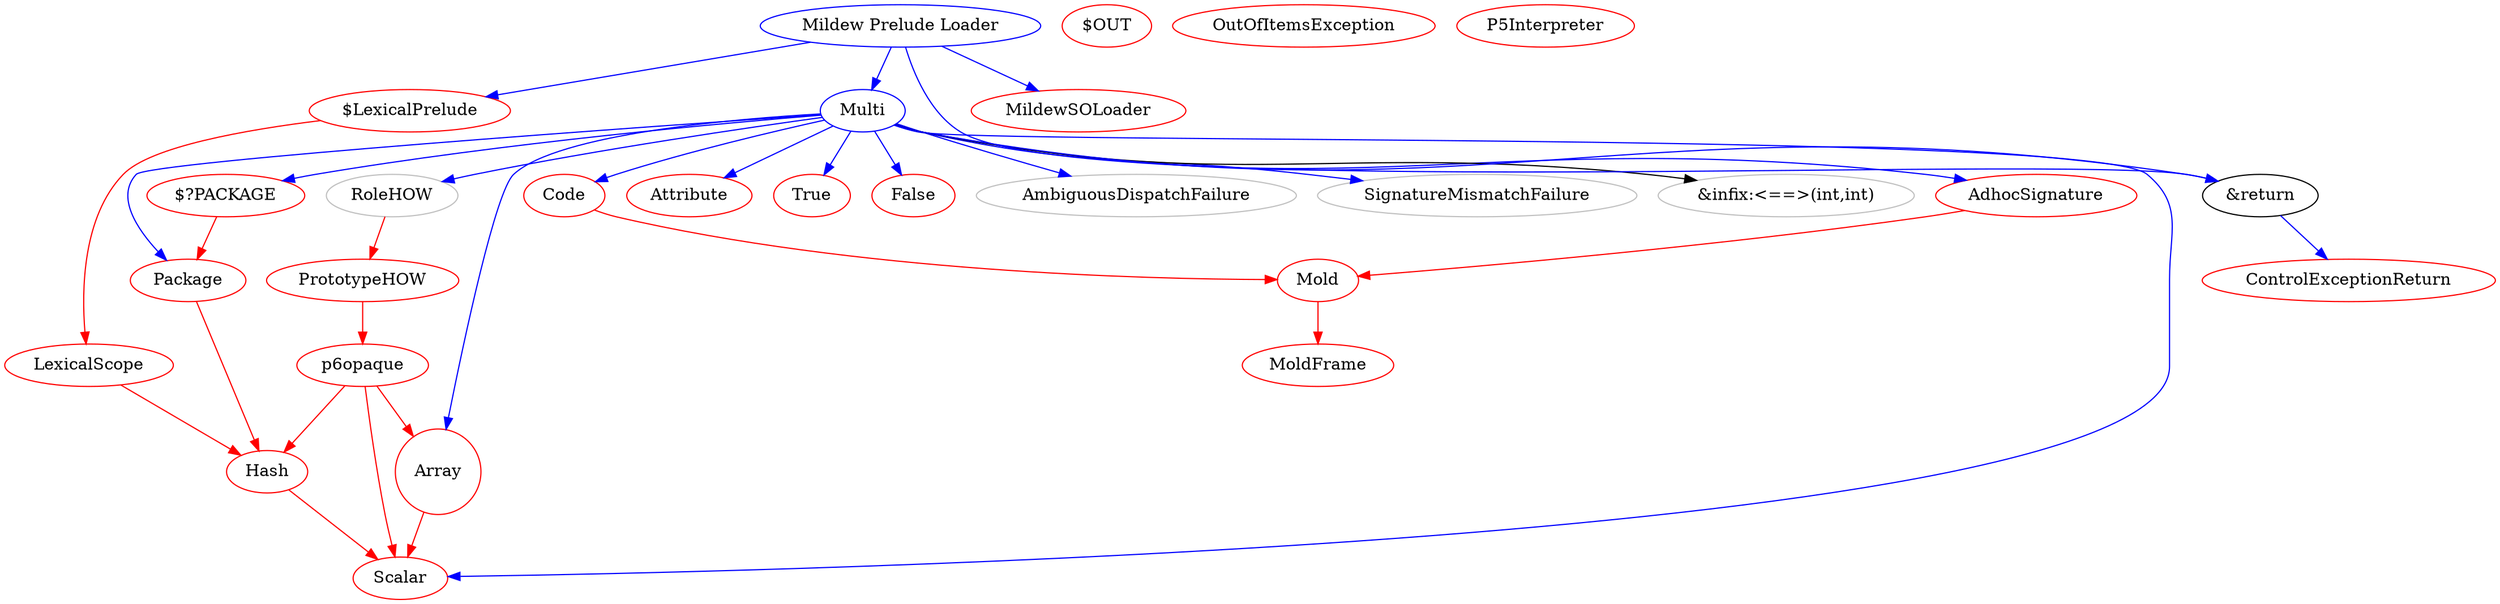 digraph "SMOP and Mildew Typesystem Bootstrap"
{

 /*
  * This are the types defined in the SMOP initialization.
  *
  * gray nodes mean nodes that are going to be defined in C.
  * Red nodes mean nodes defined in C or C+m0ld.
  * Red links mean C symbol lookup, instead of lexical lookup.
  */

 s1p_hash [color=red, label=Hash]; s1p_array [shape=circle,
 color=red, label=Array]; s1p_io [color=red,
 label="$OUT"]; mold [color=red, label=Mold];
 mold_frame[color=red, label=MoldFrame];

 mold -> mold_frame [color=red];

 s1p_code [color=red, label=Code];
 s1p_package [color=red, label=Package];
 outer_package [color=red, label="$?PACKAGE"];

 outer_package -> s1p_package [color=red];
 s1p_package -> s1p_hash [color=red];
 s1p_code -> mold [color=red];
 
 s1p_adhoc_signature [color=red, label="AdhocSignature"];

 s1p_adhoc_signature -> mold [color=red];

 s1p_scalar [color=red, label="Scalar"];

 s1p_hash -> s1p_scalar [color=red];
 s1p_array -> s1p_scalar [color=red];

 s1p_attribute [color=red, label=Attribute];

 p6opaque [color=red]

 p6opaque -> s1p_hash [color=red];
 p6opaque -> s1p_scalar [color=red];
 p6opaque -> s1p_array [color=red];

 s1p_prototypehow [color=red, label=PrototypeHOW];

 s1p_prototypehow -> p6opaque [color=red]

 controlexceptionreturn [color=red, label=ControlExceptionReturn];

 outofitemsexception [color=red, label=OutOfItemsException];

 p5interpreter [color=red, label=P5Interpreter];

 s1p_lexicalscope [color=red, label=LexicalScope];

 s1p_lexicalscope -> s1p_hash [color=red];

 lexical_prelude_var [color=red, label="$LexicalPrelude"];

 lexical_prelude_var -> s1p_lexicalscope [color=red];

 mildewsoloader [color=red, label="MildewSOLoader"];

 native_bool_true [color=red, label="True"];
 native_bool_false [color=red, label="False"];

 s1p_rolehow [color=gray, label="RoleHOW"];
 s1p_rolehow -> s1p_prototypehow [color=red];

 ambiguousdispatchfailure [color=gray, label="AmbiguousDispatchFailure"];
 signaturemismatchfailure [color=gray, label="SignatureMismatchFailure"];
 infixeqeqintint [color=gray, label="&infix:<==>(int,int)"];

 /*
  * now we start defining types in a higher level
  *
  * nodes written in regular Perl 6 are in blue
  * nodes simplified for bootstrapping are in black
  *
  * Links in red are C symbol lookup,
  * in black are simplified lookup (multi variants by long name, for instance)
  * in blue are regular lookups
  *
  */

  return_s0 [color=black, label="&return"];
  return_s0 -> controlexceptionreturn [color=blue];
  

  // Multi should be reinitted some times...
  Multi_s0 [color=blue, label="Multi"];
  Multi_s0 -> s1p_rolehow [color=blue];
  Multi_s0 -> s1p_package [color=blue];
  Multi_s0 -> outer_package [color=blue];
  Multi_s0 -> s1p_adhoc_signature [color=blue];
  Multi_s0 -> s1p_attribute [color=blue];
  Multi_s0 -> s1p_array [color=blue];
  Multi_s0 -> s1p_scalar [color=blue];
  Multi_s0 -> s1p_code [color=blue];
  Multi_s0 -> return_s0 [color=blue];
  Multi_s0 -> ambiguousdispatchfailure [color=blue];
  Multi_s0 -> signaturemismatchfailure [color=blue];
  Multi_s0 -> native_bool_false [color=blue];
  Multi_s0 -> native_bool_true [color=blue];
  Multi_s0 -> infixeqeqintint [color=black];

  Prelude [color=blue, label="Mildew Prelude Loader"];
  Prelude -> mildewsoloader [color=blue];
  Prelude -> return_s0 [color=blue];
  Prelude -> Multi_s0 [color=blue];
  Prelude -> lexical_prelude_var [color=blue];



}
